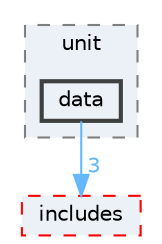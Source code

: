 digraph "app/app_tests/unit/data"
{
 // LATEX_PDF_SIZE
  bgcolor="transparent";
  edge [fontname=Helvetica,fontsize=10,labelfontname=Helvetica,labelfontsize=10];
  node [fontname=Helvetica,fontsize=10,shape=box,height=0.2,width=0.4];
  compound=true
  subgraph clusterdir_9f3cf4e9959d69a629065a14f6a7ea01 {
    graph [ bgcolor="#ecf0f7", pencolor="grey50", label="unit", fontname=Helvetica,fontsize=10 style="filled,dashed", URL="dir_9f3cf4e9959d69a629065a14f6a7ea01.html",tooltip=""]
  dir_26560b84920cbb639b27ca9d3e26361a [label="data", fillcolor="#ecf0f7", color="grey25", style="filled,bold", URL="dir_26560b84920cbb639b27ca9d3e26361a.html",tooltip=""];
  }
  dir_1c5c03227cca0102ee47bee331c2b55d [label="includes", fillcolor="#ecf0f7", color="red", style="filled,dashed", URL="dir_1c5c03227cca0102ee47bee331c2b55d.html",tooltip=""];
  dir_26560b84920cbb639b27ca9d3e26361a->dir_1c5c03227cca0102ee47bee331c2b55d [headlabel="3", labeldistance=1.5 headhref="dir_000009_000015.html" href="dir_000009_000015.html" color="steelblue1" fontcolor="steelblue1"];
}
